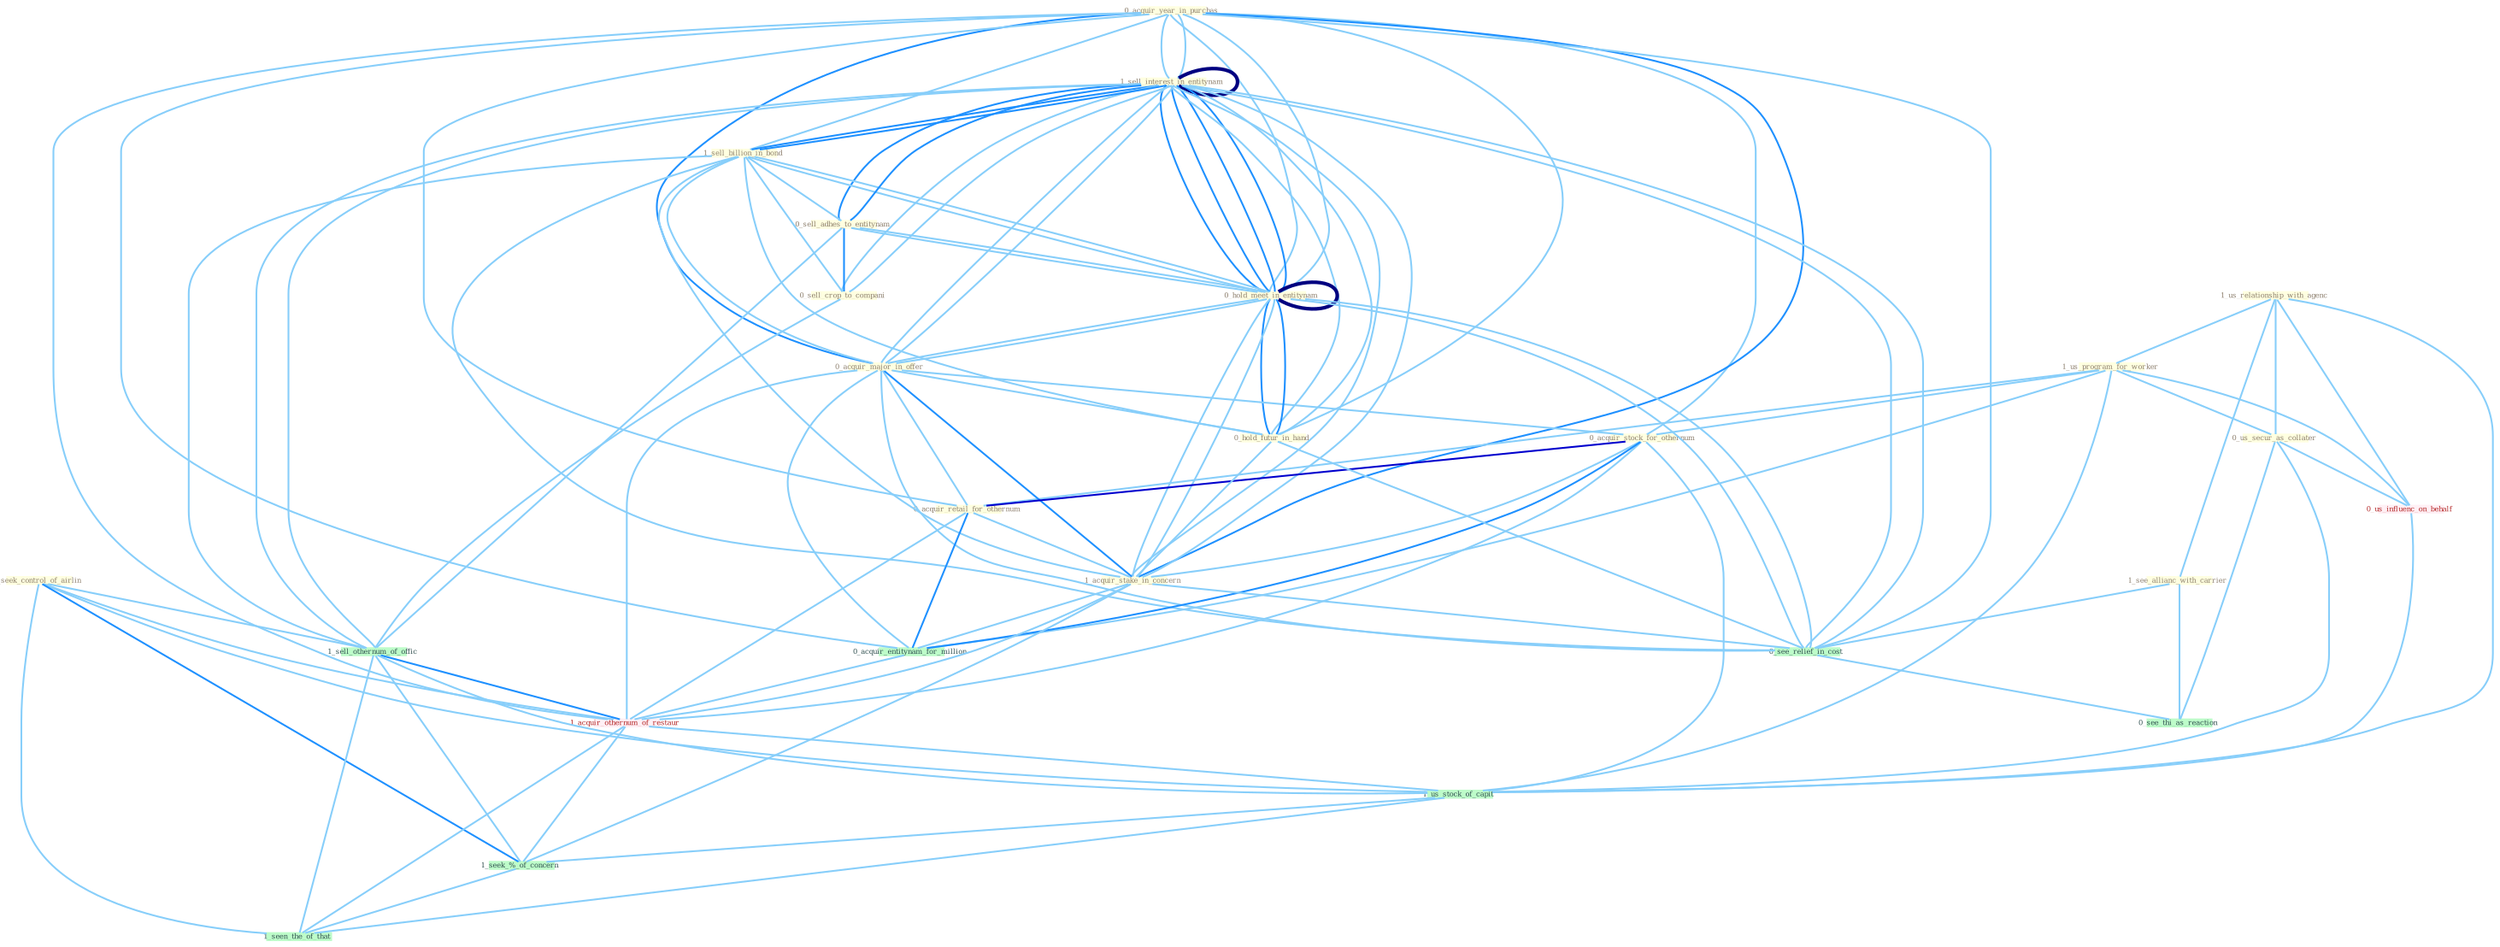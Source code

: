 Graph G{ 
    node
    [shape=polygon,style=filled,width=.5,height=.06,color="#BDFCC9",fixedsize=true,fontsize=4,
    fontcolor="#2f4f4f"];
    {node
    [color="#ffffe0", fontcolor="#8b7d6b"] "0_acquir_year_in_purchas " "1_sell_interest_in_entitynam " "1_us_relationship_with_agenc " "1_sell_billion_in_bond " "0_sell_adhes_to_entitynam " "1_sell_interest_in_entitynam " "0_hold_meet_in_entitynam " "1_us_program_for_worker " "0_acquir_major_in_offer " "0_us_secur_as_collater " "0_acquir_stock_for_othernum " "0_hold_futur_in_hand " "0_acquir_retail_for_othernum " "0_hold_meet_in_entitynam " "1_acquir_stake_in_concern " "0_sell_crop_to_compani " "1_seek_control_of_airlin " "1_see_allianc_with_carrier "}
{node [color="#fff0f5", fontcolor="#b22222"] "0_us_influenc_on_behalf " "1_acquir_othernum_of_restaur "}
edge [color="#B0E2FF"];

	"0_acquir_year_in_purchas " -- "1_sell_interest_in_entitynam " [w="1", color="#87cefa" ];
	"0_acquir_year_in_purchas " -- "1_sell_billion_in_bond " [w="1", color="#87cefa" ];
	"0_acquir_year_in_purchas " -- "1_sell_interest_in_entitynam " [w="1", color="#87cefa" ];
	"0_acquir_year_in_purchas " -- "0_hold_meet_in_entitynam " [w="1", color="#87cefa" ];
	"0_acquir_year_in_purchas " -- "0_acquir_major_in_offer " [w="2", color="#1e90ff" , len=0.8];
	"0_acquir_year_in_purchas " -- "0_acquir_stock_for_othernum " [w="1", color="#87cefa" ];
	"0_acquir_year_in_purchas " -- "0_hold_futur_in_hand " [w="1", color="#87cefa" ];
	"0_acquir_year_in_purchas " -- "0_acquir_retail_for_othernum " [w="1", color="#87cefa" ];
	"0_acquir_year_in_purchas " -- "0_hold_meet_in_entitynam " [w="1", color="#87cefa" ];
	"0_acquir_year_in_purchas " -- "1_acquir_stake_in_concern " [w="2", color="#1e90ff" , len=0.8];
	"0_acquir_year_in_purchas " -- "0_acquir_entitynam_for_million " [w="1", color="#87cefa" ];
	"0_acquir_year_in_purchas " -- "0_see_relief_in_cost " [w="1", color="#87cefa" ];
	"0_acquir_year_in_purchas " -- "1_acquir_othernum_of_restaur " [w="1", color="#87cefa" ];
	"1_sell_interest_in_entitynam " -- "1_sell_billion_in_bond " [w="2", color="#1e90ff" , len=0.8];
	"1_sell_interest_in_entitynam " -- "0_sell_adhes_to_entitynam " [w="2", color="#1e90ff" , len=0.8];
	"1_sell_interest_in_entitynam " -- "1_sell_interest_in_entitynam " [w="4", style=bold, color="#000080", len=0.4];
	"1_sell_interest_in_entitynam " -- "0_hold_meet_in_entitynam " [w="2", color="#1e90ff" , len=0.8];
	"1_sell_interest_in_entitynam " -- "0_acquir_major_in_offer " [w="1", color="#87cefa" ];
	"1_sell_interest_in_entitynam " -- "0_hold_futur_in_hand " [w="1", color="#87cefa" ];
	"1_sell_interest_in_entitynam " -- "0_hold_meet_in_entitynam " [w="2", color="#1e90ff" , len=0.8];
	"1_sell_interest_in_entitynam " -- "1_acquir_stake_in_concern " [w="1", color="#87cefa" ];
	"1_sell_interest_in_entitynam " -- "0_sell_crop_to_compani " [w="1", color="#87cefa" ];
	"1_sell_interest_in_entitynam " -- "1_sell_othernum_of_offic " [w="1", color="#87cefa" ];
	"1_sell_interest_in_entitynam " -- "0_see_relief_in_cost " [w="1", color="#87cefa" ];
	"1_us_relationship_with_agenc " -- "1_us_program_for_worker " [w="1", color="#87cefa" ];
	"1_us_relationship_with_agenc " -- "0_us_secur_as_collater " [w="1", color="#87cefa" ];
	"1_us_relationship_with_agenc " -- "1_see_allianc_with_carrier " [w="1", color="#87cefa" ];
	"1_us_relationship_with_agenc " -- "0_us_influenc_on_behalf " [w="1", color="#87cefa" ];
	"1_us_relationship_with_agenc " -- "1_us_stock_of_capit " [w="1", color="#87cefa" ];
	"1_sell_billion_in_bond " -- "0_sell_adhes_to_entitynam " [w="1", color="#87cefa" ];
	"1_sell_billion_in_bond " -- "1_sell_interest_in_entitynam " [w="2", color="#1e90ff" , len=0.8];
	"1_sell_billion_in_bond " -- "0_hold_meet_in_entitynam " [w="1", color="#87cefa" ];
	"1_sell_billion_in_bond " -- "0_acquir_major_in_offer " [w="1", color="#87cefa" ];
	"1_sell_billion_in_bond " -- "0_hold_futur_in_hand " [w="1", color="#87cefa" ];
	"1_sell_billion_in_bond " -- "0_hold_meet_in_entitynam " [w="1", color="#87cefa" ];
	"1_sell_billion_in_bond " -- "1_acquir_stake_in_concern " [w="1", color="#87cefa" ];
	"1_sell_billion_in_bond " -- "0_sell_crop_to_compani " [w="1", color="#87cefa" ];
	"1_sell_billion_in_bond " -- "1_sell_othernum_of_offic " [w="1", color="#87cefa" ];
	"1_sell_billion_in_bond " -- "0_see_relief_in_cost " [w="1", color="#87cefa" ];
	"0_sell_adhes_to_entitynam " -- "1_sell_interest_in_entitynam " [w="2", color="#1e90ff" , len=0.8];
	"0_sell_adhes_to_entitynam " -- "0_hold_meet_in_entitynam " [w="1", color="#87cefa" ];
	"0_sell_adhes_to_entitynam " -- "0_hold_meet_in_entitynam " [w="1", color="#87cefa" ];
	"0_sell_adhes_to_entitynam " -- "0_sell_crop_to_compani " [w="2", color="#1e90ff" , len=0.8];
	"0_sell_adhes_to_entitynam " -- "1_sell_othernum_of_offic " [w="1", color="#87cefa" ];
	"1_sell_interest_in_entitynam " -- "0_hold_meet_in_entitynam " [w="2", color="#1e90ff" , len=0.8];
	"1_sell_interest_in_entitynam " -- "0_acquir_major_in_offer " [w="1", color="#87cefa" ];
	"1_sell_interest_in_entitynam " -- "0_hold_futur_in_hand " [w="1", color="#87cefa" ];
	"1_sell_interest_in_entitynam " -- "0_hold_meet_in_entitynam " [w="2", color="#1e90ff" , len=0.8];
	"1_sell_interest_in_entitynam " -- "1_acquir_stake_in_concern " [w="1", color="#87cefa" ];
	"1_sell_interest_in_entitynam " -- "0_sell_crop_to_compani " [w="1", color="#87cefa" ];
	"1_sell_interest_in_entitynam " -- "1_sell_othernum_of_offic " [w="1", color="#87cefa" ];
	"1_sell_interest_in_entitynam " -- "0_see_relief_in_cost " [w="1", color="#87cefa" ];
	"0_hold_meet_in_entitynam " -- "0_acquir_major_in_offer " [w="1", color="#87cefa" ];
	"0_hold_meet_in_entitynam " -- "0_hold_futur_in_hand " [w="2", color="#1e90ff" , len=0.8];
	"0_hold_meet_in_entitynam " -- "0_hold_meet_in_entitynam " [w="4", style=bold, color="#000080", len=0.4];
	"0_hold_meet_in_entitynam " -- "1_acquir_stake_in_concern " [w="1", color="#87cefa" ];
	"0_hold_meet_in_entitynam " -- "0_see_relief_in_cost " [w="1", color="#87cefa" ];
	"1_us_program_for_worker " -- "0_us_secur_as_collater " [w="1", color="#87cefa" ];
	"1_us_program_for_worker " -- "0_acquir_stock_for_othernum " [w="1", color="#87cefa" ];
	"1_us_program_for_worker " -- "0_acquir_retail_for_othernum " [w="1", color="#87cefa" ];
	"1_us_program_for_worker " -- "0_acquir_entitynam_for_million " [w="1", color="#87cefa" ];
	"1_us_program_for_worker " -- "0_us_influenc_on_behalf " [w="1", color="#87cefa" ];
	"1_us_program_for_worker " -- "1_us_stock_of_capit " [w="1", color="#87cefa" ];
	"0_acquir_major_in_offer " -- "0_acquir_stock_for_othernum " [w="1", color="#87cefa" ];
	"0_acquir_major_in_offer " -- "0_hold_futur_in_hand " [w="1", color="#87cefa" ];
	"0_acquir_major_in_offer " -- "0_acquir_retail_for_othernum " [w="1", color="#87cefa" ];
	"0_acquir_major_in_offer " -- "0_hold_meet_in_entitynam " [w="1", color="#87cefa" ];
	"0_acquir_major_in_offer " -- "1_acquir_stake_in_concern " [w="2", color="#1e90ff" , len=0.8];
	"0_acquir_major_in_offer " -- "0_acquir_entitynam_for_million " [w="1", color="#87cefa" ];
	"0_acquir_major_in_offer " -- "0_see_relief_in_cost " [w="1", color="#87cefa" ];
	"0_acquir_major_in_offer " -- "1_acquir_othernum_of_restaur " [w="1", color="#87cefa" ];
	"0_us_secur_as_collater " -- "0_us_influenc_on_behalf " [w="1", color="#87cefa" ];
	"0_us_secur_as_collater " -- "0_see_thi_as_reaction " [w="1", color="#87cefa" ];
	"0_us_secur_as_collater " -- "1_us_stock_of_capit " [w="1", color="#87cefa" ];
	"0_acquir_stock_for_othernum " -- "0_acquir_retail_for_othernum " [w="3", color="#0000cd" , len=0.6];
	"0_acquir_stock_for_othernum " -- "1_acquir_stake_in_concern " [w="1", color="#87cefa" ];
	"0_acquir_stock_for_othernum " -- "0_acquir_entitynam_for_million " [w="2", color="#1e90ff" , len=0.8];
	"0_acquir_stock_for_othernum " -- "1_acquir_othernum_of_restaur " [w="1", color="#87cefa" ];
	"0_acquir_stock_for_othernum " -- "1_us_stock_of_capit " [w="1", color="#87cefa" ];
	"0_hold_futur_in_hand " -- "0_hold_meet_in_entitynam " [w="2", color="#1e90ff" , len=0.8];
	"0_hold_futur_in_hand " -- "1_acquir_stake_in_concern " [w="1", color="#87cefa" ];
	"0_hold_futur_in_hand " -- "0_see_relief_in_cost " [w="1", color="#87cefa" ];
	"0_acquir_retail_for_othernum " -- "1_acquir_stake_in_concern " [w="1", color="#87cefa" ];
	"0_acquir_retail_for_othernum " -- "0_acquir_entitynam_for_million " [w="2", color="#1e90ff" , len=0.8];
	"0_acquir_retail_for_othernum " -- "1_acquir_othernum_of_restaur " [w="1", color="#87cefa" ];
	"0_hold_meet_in_entitynam " -- "1_acquir_stake_in_concern " [w="1", color="#87cefa" ];
	"0_hold_meet_in_entitynam " -- "0_see_relief_in_cost " [w="1", color="#87cefa" ];
	"1_acquir_stake_in_concern " -- "0_acquir_entitynam_for_million " [w="1", color="#87cefa" ];
	"1_acquir_stake_in_concern " -- "0_see_relief_in_cost " [w="1", color="#87cefa" ];
	"1_acquir_stake_in_concern " -- "1_acquir_othernum_of_restaur " [w="1", color="#87cefa" ];
	"1_acquir_stake_in_concern " -- "1_seek_%_of_concern " [w="1", color="#87cefa" ];
	"0_sell_crop_to_compani " -- "1_sell_othernum_of_offic " [w="1", color="#87cefa" ];
	"1_seek_control_of_airlin " -- "1_sell_othernum_of_offic " [w="1", color="#87cefa" ];
	"1_seek_control_of_airlin " -- "1_acquir_othernum_of_restaur " [w="1", color="#87cefa" ];
	"1_seek_control_of_airlin " -- "1_us_stock_of_capit " [w="1", color="#87cefa" ];
	"1_seek_control_of_airlin " -- "1_seek_%_of_concern " [w="2", color="#1e90ff" , len=0.8];
	"1_seek_control_of_airlin " -- "1_seen_the_of_that " [w="1", color="#87cefa" ];
	"1_see_allianc_with_carrier " -- "0_see_relief_in_cost " [w="1", color="#87cefa" ];
	"1_see_allianc_with_carrier " -- "0_see_thi_as_reaction " [w="1", color="#87cefa" ];
	"0_acquir_entitynam_for_million " -- "1_acquir_othernum_of_restaur " [w="1", color="#87cefa" ];
	"1_sell_othernum_of_offic " -- "1_acquir_othernum_of_restaur " [w="2", color="#1e90ff" , len=0.8];
	"1_sell_othernum_of_offic " -- "1_us_stock_of_capit " [w="1", color="#87cefa" ];
	"1_sell_othernum_of_offic " -- "1_seek_%_of_concern " [w="1", color="#87cefa" ];
	"1_sell_othernum_of_offic " -- "1_seen_the_of_that " [w="1", color="#87cefa" ];
	"0_us_influenc_on_behalf " -- "1_us_stock_of_capit " [w="1", color="#87cefa" ];
	"0_see_relief_in_cost " -- "0_see_thi_as_reaction " [w="1", color="#87cefa" ];
	"1_acquir_othernum_of_restaur " -- "1_us_stock_of_capit " [w="1", color="#87cefa" ];
	"1_acquir_othernum_of_restaur " -- "1_seek_%_of_concern " [w="1", color="#87cefa" ];
	"1_acquir_othernum_of_restaur " -- "1_seen_the_of_that " [w="1", color="#87cefa" ];
	"1_us_stock_of_capit " -- "1_seek_%_of_concern " [w="1", color="#87cefa" ];
	"1_us_stock_of_capit " -- "1_seen_the_of_that " [w="1", color="#87cefa" ];
	"1_seek_%_of_concern " -- "1_seen_the_of_that " [w="1", color="#87cefa" ];
}